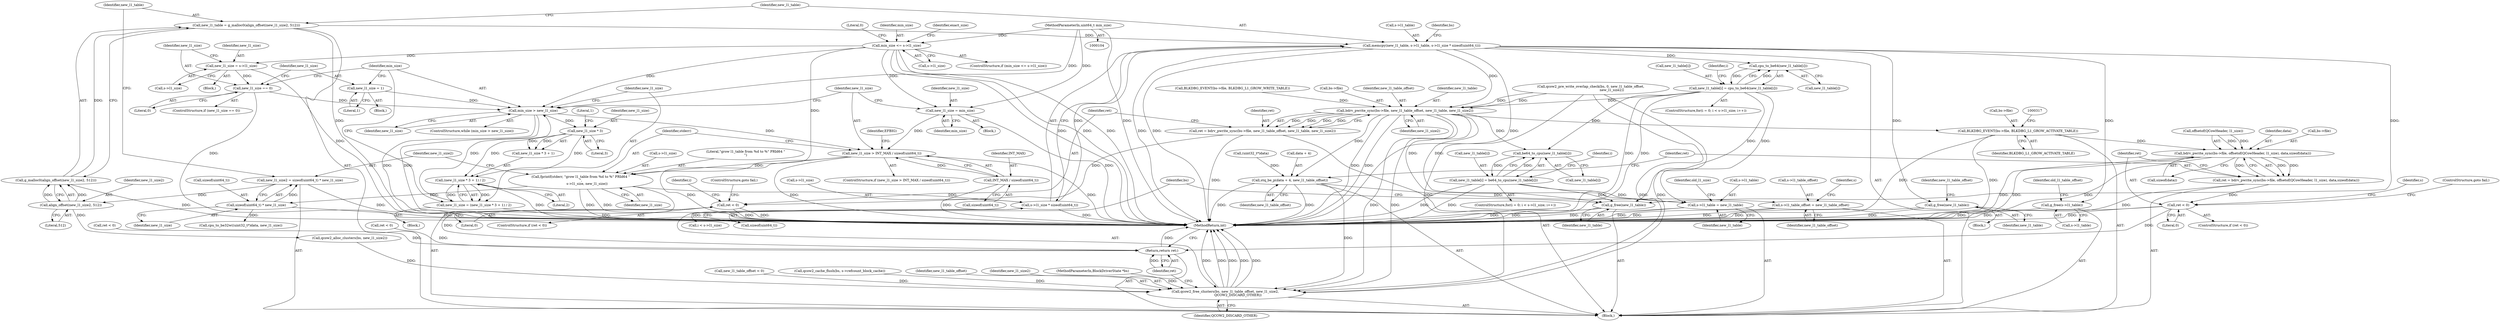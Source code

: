 digraph "0_qemu_cab60de930684c33f67d4e32c7509b567f8c445b@API" {
"1000197" [label="(Call,memcpy(new_l1_table, s->l1_table, s->l1_size * sizeof(uint64_t)))"];
"1000191" [label="(Call,new_l1_table = g_malloc0(align_offset(new_l1_size2, 512)))"];
"1000193" [label="(Call,g_malloc0(align_offset(new_l1_size2, 512)))"];
"1000194" [label="(Call,align_offset(new_l1_size2, 512))"];
"1000185" [label="(Call,new_l1_size2 = sizeof(uint64_t) * new_l1_size)"];
"1000187" [label="(Call,sizeof(uint64_t) * new_l1_size)"];
"1000178" [label="(Call,fprintf(stderr, \"grow l1_table from %d to %\" PRId64 \"\n\",\n            s->l1_size, new_l1_size))"];
"1000125" [label="(Call,min_size <= s->l1_size)"];
"1000106" [label="(MethodParameterIn,uint64_t min_size)"];
"1000168" [label="(Call,new_l1_size > INT_MAX / sizeof(uint64_t))"];
"1000135" [label="(Call,new_l1_size = min_size)"];
"1000154" [label="(Call,min_size > new_l1_size)"];
"1000158" [label="(Call,new_l1_size = (new_l1_size * 3 + 1) / 2)"];
"1000160" [label="(Call,(new_l1_size * 3 + 1) / 2)"];
"1000162" [label="(Call,new_l1_size * 3)"];
"1000150" [label="(Call,new_l1_size = 1)"];
"1000146" [label="(Call,new_l1_size == 0)"];
"1000140" [label="(Call,new_l1_size = s->l1_size)"];
"1000170" [label="(Call,INT_MAX / sizeof(uint64_t))"];
"1000202" [label="(Call,s->l1_size * sizeof(uint64_t))"];
"1000223" [label="(Call,g_free(new_l1_table))"];
"1000273" [label="(Call,cpu_to_be64(new_l1_table[i]))"];
"1000269" [label="(Call,new_l1_table[i] = cpu_to_be64(new_l1_table[i]))"];
"1000279" [label="(Call,bdrv_pwrite_sync(bs->file, new_l1_table_offset, new_l1_table, new_l1_size2))"];
"1000277" [label="(Call,ret = bdrv_pwrite_sync(bs->file, new_l1_table_offset, new_l1_table, new_l1_size2))"];
"1000287" [label="(Call,ret < 0)"];
"1000390" [label="(Return,return ret;)"];
"1000306" [label="(Call,be64_to_cpu(new_l1_table[i]))"];
"1000302" [label="(Call,new_l1_table[i] = be64_to_cpu(new_l1_table[i]))"];
"1000357" [label="(Call,s->l1_table = new_l1_table)"];
"1000383" [label="(Call,g_free(new_l1_table))"];
"1000310" [label="(Call,BLKDBG_EVENT(bs->file, BLKDBG_L1_GROW_ACTIVATE_TABLE))"];
"1000327" [label="(Call,bdrv_pwrite_sync(bs->file, offsetof(QCowHeader, l1_size), data,sizeof(data)))"];
"1000325" [label="(Call,ret = bdrv_pwrite_sync(bs->file, offsetof(QCowHeader, l1_size), data,sizeof(data)))"];
"1000338" [label="(Call,ret < 0)"];
"1000320" [label="(Call,stq_be_p(data + 4, new_l1_table_offset))"];
"1000352" [label="(Call,s->l1_table_offset = new_l1_table_offset)"];
"1000385" [label="(Call,qcow2_free_clusters(bs, new_l1_table_offset, new_l1_size2,\n                        QCOW2_DISCARD_OTHER))"];
"1000343" [label="(Call,g_free(s->l1_table))"];
"1000135" [label="(Call,new_l1_size = min_size)"];
"1000219" [label="(Call,new_l1_table_offset < 0)"];
"1000274" [label="(Call,new_l1_table[i])"];
"1000150" [label="(Call,new_l1_size = 1)"];
"1000357" [label="(Call,s->l1_table = new_l1_table)"];
"1000156" [label="(Identifier,new_l1_size)"];
"1000163" [label="(Identifier,new_l1_size)"];
"1000191" [label="(Call,new_l1_table = g_malloc0(align_offset(new_l1_size2, 512)))"];
"1000392" [label="(MethodReturn,int)"];
"1000161" [label="(Call,new_l1_size * 3 + 1)"];
"1000384" [label="(Identifier,new_l1_table)"];
"1000320" [label="(Call,stq_be_p(data + 4, new_l1_table_offset))"];
"1000303" [label="(Call,new_l1_table[i])"];
"1000280" [label="(Call,bs->file)"];
"1000199" [label="(Call,s->l1_table)"];
"1000179" [label="(Identifier,stderr)"];
"1000192" [label="(Identifier,new_l1_table)"];
"1000125" [label="(Call,min_size <= s->l1_size)"];
"1000229" [label="(Call,qcow2_cache_flush(bs, s->refcount_block_cache))"];
"1000291" [label="(ControlStructure,for(i = 0; i < s->l1_size; i++))"];
"1000165" [label="(Literal,1)"];
"1000154" [label="(Call,min_size > new_l1_size)"];
"1000345" [label="(Identifier,s)"];
"1000196" [label="(Literal,512)"];
"1000134" [label="(Block,)"];
"1000391" [label="(Identifier,ret)"];
"1000390" [label="(Return,return ret;)"];
"1000270" [label="(Call,new_l1_table[i])"];
"1000278" [label="(Identifier,ret)"];
"1000172" [label="(Call,sizeof(uint64_t))"];
"1000222" [label="(Block,)"];
"1000344" [label="(Call,s->l1_table)"];
"1000186" [label="(Identifier,new_l1_size2)"];
"1000327" [label="(Call,bdrv_pwrite_sync(bs->file, offsetof(QCowHeader, l1_size), data,sizeof(data)))"];
"1000147" [label="(Identifier,new_l1_size)"];
"1000356" [label="(Identifier,new_l1_table_offset)"];
"1000306" [label="(Call,be64_to_cpu(new_l1_table[i]))"];
"1000361" [label="(Identifier,new_l1_table)"];
"1000293" [label="(Identifier,i)"];
"1000185" [label="(Call,new_l1_size2 = sizeof(uint64_t) * new_l1_size)"];
"1000166" [label="(Literal,2)"];
"1000340" [label="(Literal,0)"];
"1000288" [label="(Identifier,ret)"];
"1000142" [label="(Call,s->l1_size)"];
"1000127" [label="(Call,s->l1_size)"];
"1000177" [label="(Identifier,EFBIG)"];
"1000277" [label="(Call,ret = bdrv_pwrite_sync(bs->file, new_l1_table_offset, new_l1_table, new_l1_size2))"];
"1000328" [label="(Call,bs->file)"];
"1000286" [label="(ControlStructure,if (ret < 0))"];
"1000148" [label="(Literal,0)"];
"1000203" [label="(Call,s->l1_size)"];
"1000170" [label="(Call,INT_MAX / sizeof(uint64_t))"];
"1000339" [label="(Identifier,ret)"];
"1000140" [label="(Call,new_l1_size = s->l1_size)"];
"1000283" [label="(Identifier,new_l1_table_offset)"];
"1000167" [label="(ControlStructure,if (new_l1_size > INT_MAX / sizeof(uint64_t)))"];
"1000290" [label="(ControlStructure,goto fail;)"];
"1000131" [label="(Literal,0)"];
"1000149" [label="(Block,)"];
"1000363" [label="(Identifier,old_l1_size)"];
"1000164" [label="(Literal,3)"];
"1000184" [label="(Identifier,new_l1_size)"];
"1000385" [label="(Call,qcow2_free_clusters(bs, new_l1_table_offset, new_l1_size2,\n                        QCOW2_DISCARD_OTHER))"];
"1000190" [label="(Identifier,new_l1_size)"];
"1000307" [label="(Call,new_l1_table[i])"];
"1000359" [label="(Identifier,s)"];
"1000141" [label="(Identifier,new_l1_size)"];
"1000284" [label="(Identifier,new_l1_table)"];
"1000343" [label="(Call,g_free(s->l1_table))"];
"1000151" [label="(Identifier,new_l1_size)"];
"1000287" [label="(Call,ret < 0)"];
"1000126" [label="(Identifier,min_size)"];
"1000139" [label="(Block,)"];
"1000235" [label="(Call,ret < 0)"];
"1000342" [label="(ControlStructure,goto fail;)"];
"1000387" [label="(Identifier,new_l1_table_offset)"];
"1000160" [label="(Call,(new_l1_size * 3 + 1) / 2)"];
"1000268" [label="(Identifier,i)"];
"1000324" [label="(Identifier,new_l1_table_offset)"];
"1000157" [label="(Block,)"];
"1000224" [label="(Identifier,new_l1_table)"];
"1000352" [label="(Call,s->l1_table_offset = new_l1_table_offset)"];
"1000158" [label="(Call,new_l1_size = (new_l1_size * 3 + 1) / 2)"];
"1000302" [label="(Call,new_l1_table[i] = be64_to_cpu(new_l1_table[i]))"];
"1000311" [label="(Call,bs->file)"];
"1000187" [label="(Call,sizeof(uint64_t) * new_l1_size)"];
"1000215" [label="(Call,qcow2_alloc_clusters(bs, new_l1_size2))"];
"1000315" [label="(Call,cpu_to_be32w((uint32_t*)data, new_l1_size))"];
"1000279" [label="(Call,bdrv_pwrite_sync(bs->file, new_l1_table_offset, new_l1_table, new_l1_size2))"];
"1000169" [label="(Identifier,new_l1_size)"];
"1000136" [label="(Identifier,new_l1_size)"];
"1000168" [label="(Call,new_l1_size > INT_MAX / sizeof(uint64_t))"];
"1000188" [label="(Call,sizeof(uint64_t))"];
"1000358" [label="(Call,s->l1_table)"];
"1000181" [label="(Call,s->l1_size)"];
"1000314" [label="(Identifier,BLKDBG_L1_GROW_ACTIVATE_TABLE)"];
"1000338" [label="(Call,ret < 0)"];
"1000348" [label="(Identifier,old_l1_table_offset)"];
"1000159" [label="(Identifier,new_l1_size)"];
"1000206" [label="(Call,sizeof(uint64_t))"];
"1000310" [label="(Call,BLKDBG_EVENT(bs->file, BLKDBG_L1_GROW_ACTIVATE_TABLE))"];
"1000195" [label="(Identifier,new_l1_size2)"];
"1000153" [label="(ControlStructure,while (min_size > new_l1_size))"];
"1000325" [label="(Call,ret = bdrv_pwrite_sync(bs->file, offsetof(QCowHeader, l1_size), data,sizeof(data)))"];
"1000180" [label="(Literal,\"grow l1_table from %d to %\" PRId64 \"\n\")"];
"1000223" [label="(Call,g_free(new_l1_table))"];
"1000253" [label="(Call,BLKDBG_EVENT(bs->file, BLKDBG_L1_GROW_WRITE_TABLE))"];
"1000137" [label="(Identifier,min_size)"];
"1000124" [label="(ControlStructure,if (min_size <= s->l1_size))"];
"1000202" [label="(Call,s->l1_size * sizeof(uint64_t))"];
"1000248" [label="(Call,ret < 0)"];
"1000388" [label="(Identifier,new_l1_size2)"];
"1000198" [label="(Identifier,new_l1_table)"];
"1000197" [label="(Call,memcpy(new_l1_table, s->l1_table, s->l1_size * sizeof(uint64_t)))"];
"1000269" [label="(Call,new_l1_table[i] = cpu_to_be64(new_l1_table[i]))"];
"1000273" [label="(Call,cpu_to_be64(new_l1_table[i]))"];
"1000146" [label="(Call,new_l1_size == 0)"];
"1000331" [label="(Call,offsetof(QCowHeader, l1_size))"];
"1000326" [label="(Identifier,ret)"];
"1000386" [label="(Identifier,bs)"];
"1000162" [label="(Call,new_l1_size * 3)"];
"1000155" [label="(Identifier,min_size)"];
"1000194" [label="(Call,align_offset(new_l1_size2, 512))"];
"1000108" [label="(Block,)"];
"1000334" [label="(Identifier,data)"];
"1000383" [label="(Call,g_free(new_l1_table))"];
"1000242" [label="(Call,qcow2_pre_write_overlap_check(bs, 0, new_l1_table_offset,\n                                        new_l1_size2))"];
"1000262" [label="(Call,i < s->l1_size)"];
"1000210" [label="(Identifier,bs)"];
"1000258" [label="(ControlStructure,for(i = 0; i < s->l1_size; i++))"];
"1000133" [label="(Identifier,exact_size)"];
"1000389" [label="(Identifier,QCOW2_DISCARD_OTHER)"];
"1000289" [label="(Literal,0)"];
"1000178" [label="(Call,fprintf(stderr, \"grow l1_table from %d to %\" PRId64 \"\n\",\n            s->l1_size, new_l1_size))"];
"1000301" [label="(Identifier,i)"];
"1000335" [label="(Call,sizeof(data))"];
"1000337" [label="(ControlStructure,if (ret < 0))"];
"1000145" [label="(ControlStructure,if (new_l1_size == 0))"];
"1000193" [label="(Call,g_malloc0(align_offset(new_l1_size2, 512)))"];
"1000285" [label="(Identifier,new_l1_size2)"];
"1000321" [label="(Call,data + 4)"];
"1000152" [label="(Literal,1)"];
"1000316" [label="(Call,(uint32_t*)data)"];
"1000105" [label="(MethodParameterIn,BlockDriverState *bs)"];
"1000353" [label="(Call,s->l1_table_offset)"];
"1000106" [label="(MethodParameterIn,uint64_t min_size)"];
"1000226" [label="(Identifier,new_l1_table_offset)"];
"1000171" [label="(Identifier,INT_MAX)"];
"1000197" -> "1000108"  [label="AST: "];
"1000197" -> "1000202"  [label="CFG: "];
"1000198" -> "1000197"  [label="AST: "];
"1000199" -> "1000197"  [label="AST: "];
"1000202" -> "1000197"  [label="AST: "];
"1000210" -> "1000197"  [label="CFG: "];
"1000197" -> "1000392"  [label="DDG: "];
"1000197" -> "1000392"  [label="DDG: "];
"1000197" -> "1000392"  [label="DDG: "];
"1000191" -> "1000197"  [label="DDG: "];
"1000202" -> "1000197"  [label="DDG: "];
"1000197" -> "1000223"  [label="DDG: "];
"1000197" -> "1000273"  [label="DDG: "];
"1000197" -> "1000279"  [label="DDG: "];
"1000197" -> "1000343"  [label="DDG: "];
"1000197" -> "1000383"  [label="DDG: "];
"1000191" -> "1000108"  [label="AST: "];
"1000191" -> "1000193"  [label="CFG: "];
"1000192" -> "1000191"  [label="AST: "];
"1000193" -> "1000191"  [label="AST: "];
"1000198" -> "1000191"  [label="CFG: "];
"1000191" -> "1000392"  [label="DDG: "];
"1000193" -> "1000191"  [label="DDG: "];
"1000193" -> "1000194"  [label="CFG: "];
"1000194" -> "1000193"  [label="AST: "];
"1000193" -> "1000392"  [label="DDG: "];
"1000194" -> "1000193"  [label="DDG: "];
"1000194" -> "1000193"  [label="DDG: "];
"1000194" -> "1000196"  [label="CFG: "];
"1000195" -> "1000194"  [label="AST: "];
"1000196" -> "1000194"  [label="AST: "];
"1000185" -> "1000194"  [label="DDG: "];
"1000194" -> "1000215"  [label="DDG: "];
"1000185" -> "1000108"  [label="AST: "];
"1000185" -> "1000187"  [label="CFG: "];
"1000186" -> "1000185"  [label="AST: "];
"1000187" -> "1000185"  [label="AST: "];
"1000192" -> "1000185"  [label="CFG: "];
"1000185" -> "1000392"  [label="DDG: "];
"1000187" -> "1000185"  [label="DDG: "];
"1000187" -> "1000190"  [label="CFG: "];
"1000188" -> "1000187"  [label="AST: "];
"1000190" -> "1000187"  [label="AST: "];
"1000187" -> "1000392"  [label="DDG: "];
"1000178" -> "1000187"  [label="DDG: "];
"1000187" -> "1000315"  [label="DDG: "];
"1000178" -> "1000108"  [label="AST: "];
"1000178" -> "1000184"  [label="CFG: "];
"1000179" -> "1000178"  [label="AST: "];
"1000180" -> "1000178"  [label="AST: "];
"1000181" -> "1000178"  [label="AST: "];
"1000184" -> "1000178"  [label="AST: "];
"1000186" -> "1000178"  [label="CFG: "];
"1000178" -> "1000392"  [label="DDG: "];
"1000178" -> "1000392"  [label="DDG: "];
"1000125" -> "1000178"  [label="DDG: "];
"1000168" -> "1000178"  [label="DDG: "];
"1000178" -> "1000202"  [label="DDG: "];
"1000125" -> "1000124"  [label="AST: "];
"1000125" -> "1000127"  [label="CFG: "];
"1000126" -> "1000125"  [label="AST: "];
"1000127" -> "1000125"  [label="AST: "];
"1000131" -> "1000125"  [label="CFG: "];
"1000133" -> "1000125"  [label="CFG: "];
"1000125" -> "1000392"  [label="DDG: "];
"1000125" -> "1000392"  [label="DDG: "];
"1000125" -> "1000392"  [label="DDG: "];
"1000106" -> "1000125"  [label="DDG: "];
"1000125" -> "1000135"  [label="DDG: "];
"1000125" -> "1000140"  [label="DDG: "];
"1000125" -> "1000154"  [label="DDG: "];
"1000106" -> "1000104"  [label="AST: "];
"1000106" -> "1000392"  [label="DDG: "];
"1000106" -> "1000135"  [label="DDG: "];
"1000106" -> "1000154"  [label="DDG: "];
"1000168" -> "1000167"  [label="AST: "];
"1000168" -> "1000170"  [label="CFG: "];
"1000169" -> "1000168"  [label="AST: "];
"1000170" -> "1000168"  [label="AST: "];
"1000177" -> "1000168"  [label="CFG: "];
"1000179" -> "1000168"  [label="CFG: "];
"1000168" -> "1000392"  [label="DDG: "];
"1000168" -> "1000392"  [label="DDG: "];
"1000168" -> "1000392"  [label="DDG: "];
"1000135" -> "1000168"  [label="DDG: "];
"1000154" -> "1000168"  [label="DDG: "];
"1000170" -> "1000168"  [label="DDG: "];
"1000135" -> "1000134"  [label="AST: "];
"1000135" -> "1000137"  [label="CFG: "];
"1000136" -> "1000135"  [label="AST: "];
"1000137" -> "1000135"  [label="AST: "];
"1000169" -> "1000135"  [label="CFG: "];
"1000135" -> "1000392"  [label="DDG: "];
"1000154" -> "1000153"  [label="AST: "];
"1000154" -> "1000156"  [label="CFG: "];
"1000155" -> "1000154"  [label="AST: "];
"1000156" -> "1000154"  [label="AST: "];
"1000159" -> "1000154"  [label="CFG: "];
"1000169" -> "1000154"  [label="CFG: "];
"1000154" -> "1000392"  [label="DDG: "];
"1000154" -> "1000392"  [label="DDG: "];
"1000158" -> "1000154"  [label="DDG: "];
"1000150" -> "1000154"  [label="DDG: "];
"1000146" -> "1000154"  [label="DDG: "];
"1000154" -> "1000162"  [label="DDG: "];
"1000158" -> "1000157"  [label="AST: "];
"1000158" -> "1000160"  [label="CFG: "];
"1000159" -> "1000158"  [label="AST: "];
"1000160" -> "1000158"  [label="AST: "];
"1000155" -> "1000158"  [label="CFG: "];
"1000158" -> "1000392"  [label="DDG: "];
"1000160" -> "1000158"  [label="DDG: "];
"1000160" -> "1000158"  [label="DDG: "];
"1000160" -> "1000166"  [label="CFG: "];
"1000161" -> "1000160"  [label="AST: "];
"1000166" -> "1000160"  [label="AST: "];
"1000160" -> "1000392"  [label="DDG: "];
"1000162" -> "1000160"  [label="DDG: "];
"1000162" -> "1000160"  [label="DDG: "];
"1000162" -> "1000161"  [label="AST: "];
"1000162" -> "1000164"  [label="CFG: "];
"1000163" -> "1000162"  [label="AST: "];
"1000164" -> "1000162"  [label="AST: "];
"1000165" -> "1000162"  [label="CFG: "];
"1000162" -> "1000161"  [label="DDG: "];
"1000162" -> "1000161"  [label="DDG: "];
"1000150" -> "1000149"  [label="AST: "];
"1000150" -> "1000152"  [label="CFG: "];
"1000151" -> "1000150"  [label="AST: "];
"1000152" -> "1000150"  [label="AST: "];
"1000155" -> "1000150"  [label="CFG: "];
"1000146" -> "1000145"  [label="AST: "];
"1000146" -> "1000148"  [label="CFG: "];
"1000147" -> "1000146"  [label="AST: "];
"1000148" -> "1000146"  [label="AST: "];
"1000151" -> "1000146"  [label="CFG: "];
"1000155" -> "1000146"  [label="CFG: "];
"1000146" -> "1000392"  [label="DDG: "];
"1000140" -> "1000146"  [label="DDG: "];
"1000140" -> "1000139"  [label="AST: "];
"1000140" -> "1000142"  [label="CFG: "];
"1000141" -> "1000140"  [label="AST: "];
"1000142" -> "1000140"  [label="AST: "];
"1000147" -> "1000140"  [label="CFG: "];
"1000140" -> "1000392"  [label="DDG: "];
"1000170" -> "1000172"  [label="CFG: "];
"1000171" -> "1000170"  [label="AST: "];
"1000172" -> "1000170"  [label="AST: "];
"1000170" -> "1000392"  [label="DDG: "];
"1000202" -> "1000206"  [label="CFG: "];
"1000203" -> "1000202"  [label="AST: "];
"1000206" -> "1000202"  [label="AST: "];
"1000202" -> "1000392"  [label="DDG: "];
"1000202" -> "1000262"  [label="DDG: "];
"1000223" -> "1000222"  [label="AST: "];
"1000223" -> "1000224"  [label="CFG: "];
"1000224" -> "1000223"  [label="AST: "];
"1000226" -> "1000223"  [label="CFG: "];
"1000223" -> "1000392"  [label="DDG: "];
"1000223" -> "1000392"  [label="DDG: "];
"1000273" -> "1000269"  [label="AST: "];
"1000273" -> "1000274"  [label="CFG: "];
"1000274" -> "1000273"  [label="AST: "];
"1000269" -> "1000273"  [label="CFG: "];
"1000273" -> "1000269"  [label="DDG: "];
"1000269" -> "1000273"  [label="DDG: "];
"1000269" -> "1000258"  [label="AST: "];
"1000270" -> "1000269"  [label="AST: "];
"1000268" -> "1000269"  [label="CFG: "];
"1000269" -> "1000392"  [label="DDG: "];
"1000269" -> "1000392"  [label="DDG: "];
"1000269" -> "1000279"  [label="DDG: "];
"1000269" -> "1000306"  [label="DDG: "];
"1000269" -> "1000357"  [label="DDG: "];
"1000269" -> "1000383"  [label="DDG: "];
"1000279" -> "1000277"  [label="AST: "];
"1000279" -> "1000285"  [label="CFG: "];
"1000280" -> "1000279"  [label="AST: "];
"1000283" -> "1000279"  [label="AST: "];
"1000284" -> "1000279"  [label="AST: "];
"1000285" -> "1000279"  [label="AST: "];
"1000277" -> "1000279"  [label="CFG: "];
"1000279" -> "1000392"  [label="DDG: "];
"1000279" -> "1000392"  [label="DDG: "];
"1000279" -> "1000277"  [label="DDG: "];
"1000279" -> "1000277"  [label="DDG: "];
"1000279" -> "1000277"  [label="DDG: "];
"1000279" -> "1000277"  [label="DDG: "];
"1000253" -> "1000279"  [label="DDG: "];
"1000242" -> "1000279"  [label="DDG: "];
"1000242" -> "1000279"  [label="DDG: "];
"1000279" -> "1000306"  [label="DDG: "];
"1000279" -> "1000310"  [label="DDG: "];
"1000279" -> "1000320"  [label="DDG: "];
"1000279" -> "1000357"  [label="DDG: "];
"1000279" -> "1000383"  [label="DDG: "];
"1000279" -> "1000385"  [label="DDG: "];
"1000279" -> "1000385"  [label="DDG: "];
"1000277" -> "1000108"  [label="AST: "];
"1000278" -> "1000277"  [label="AST: "];
"1000288" -> "1000277"  [label="CFG: "];
"1000277" -> "1000392"  [label="DDG: "];
"1000277" -> "1000287"  [label="DDG: "];
"1000287" -> "1000286"  [label="AST: "];
"1000287" -> "1000289"  [label="CFG: "];
"1000288" -> "1000287"  [label="AST: "];
"1000289" -> "1000287"  [label="AST: "];
"1000290" -> "1000287"  [label="CFG: "];
"1000293" -> "1000287"  [label="CFG: "];
"1000287" -> "1000392"  [label="DDG: "];
"1000287" -> "1000392"  [label="DDG: "];
"1000287" -> "1000390"  [label="DDG: "];
"1000390" -> "1000108"  [label="AST: "];
"1000390" -> "1000391"  [label="CFG: "];
"1000391" -> "1000390"  [label="AST: "];
"1000392" -> "1000390"  [label="CFG: "];
"1000390" -> "1000392"  [label="DDG: "];
"1000391" -> "1000390"  [label="DDG: "];
"1000338" -> "1000390"  [label="DDG: "];
"1000235" -> "1000390"  [label="DDG: "];
"1000248" -> "1000390"  [label="DDG: "];
"1000306" -> "1000302"  [label="AST: "];
"1000306" -> "1000307"  [label="CFG: "];
"1000307" -> "1000306"  [label="AST: "];
"1000302" -> "1000306"  [label="CFG: "];
"1000306" -> "1000302"  [label="DDG: "];
"1000302" -> "1000306"  [label="DDG: "];
"1000302" -> "1000291"  [label="AST: "];
"1000303" -> "1000302"  [label="AST: "];
"1000301" -> "1000302"  [label="CFG: "];
"1000302" -> "1000392"  [label="DDG: "];
"1000302" -> "1000392"  [label="DDG: "];
"1000302" -> "1000357"  [label="DDG: "];
"1000302" -> "1000383"  [label="DDG: "];
"1000357" -> "1000108"  [label="AST: "];
"1000357" -> "1000361"  [label="CFG: "];
"1000358" -> "1000357"  [label="AST: "];
"1000361" -> "1000357"  [label="AST: "];
"1000363" -> "1000357"  [label="CFG: "];
"1000357" -> "1000392"  [label="DDG: "];
"1000357" -> "1000392"  [label="DDG: "];
"1000383" -> "1000108"  [label="AST: "];
"1000383" -> "1000384"  [label="CFG: "];
"1000384" -> "1000383"  [label="AST: "];
"1000386" -> "1000383"  [label="CFG: "];
"1000383" -> "1000392"  [label="DDG: "];
"1000383" -> "1000392"  [label="DDG: "];
"1000310" -> "1000108"  [label="AST: "];
"1000310" -> "1000314"  [label="CFG: "];
"1000311" -> "1000310"  [label="AST: "];
"1000314" -> "1000310"  [label="AST: "];
"1000317" -> "1000310"  [label="CFG: "];
"1000310" -> "1000392"  [label="DDG: "];
"1000310" -> "1000392"  [label="DDG: "];
"1000310" -> "1000327"  [label="DDG: "];
"1000327" -> "1000325"  [label="AST: "];
"1000327" -> "1000335"  [label="CFG: "];
"1000328" -> "1000327"  [label="AST: "];
"1000331" -> "1000327"  [label="AST: "];
"1000334" -> "1000327"  [label="AST: "];
"1000335" -> "1000327"  [label="AST: "];
"1000325" -> "1000327"  [label="CFG: "];
"1000327" -> "1000392"  [label="DDG: "];
"1000327" -> "1000392"  [label="DDG: "];
"1000327" -> "1000392"  [label="DDG: "];
"1000327" -> "1000325"  [label="DDG: "];
"1000327" -> "1000325"  [label="DDG: "];
"1000327" -> "1000325"  [label="DDG: "];
"1000331" -> "1000327"  [label="DDG: "];
"1000331" -> "1000327"  [label="DDG: "];
"1000325" -> "1000108"  [label="AST: "];
"1000326" -> "1000325"  [label="AST: "];
"1000339" -> "1000325"  [label="CFG: "];
"1000325" -> "1000392"  [label="DDG: "];
"1000325" -> "1000338"  [label="DDG: "];
"1000338" -> "1000337"  [label="AST: "];
"1000338" -> "1000340"  [label="CFG: "];
"1000339" -> "1000338"  [label="AST: "];
"1000340" -> "1000338"  [label="AST: "];
"1000342" -> "1000338"  [label="CFG: "];
"1000345" -> "1000338"  [label="CFG: "];
"1000338" -> "1000392"  [label="DDG: "];
"1000338" -> "1000392"  [label="DDG: "];
"1000320" -> "1000108"  [label="AST: "];
"1000320" -> "1000324"  [label="CFG: "];
"1000321" -> "1000320"  [label="AST: "];
"1000324" -> "1000320"  [label="AST: "];
"1000326" -> "1000320"  [label="CFG: "];
"1000320" -> "1000392"  [label="DDG: "];
"1000320" -> "1000392"  [label="DDG: "];
"1000316" -> "1000320"  [label="DDG: "];
"1000320" -> "1000352"  [label="DDG: "];
"1000320" -> "1000385"  [label="DDG: "];
"1000352" -> "1000108"  [label="AST: "];
"1000352" -> "1000356"  [label="CFG: "];
"1000353" -> "1000352"  [label="AST: "];
"1000356" -> "1000352"  [label="AST: "];
"1000359" -> "1000352"  [label="CFG: "];
"1000352" -> "1000392"  [label="DDG: "];
"1000352" -> "1000392"  [label="DDG: "];
"1000385" -> "1000108"  [label="AST: "];
"1000385" -> "1000389"  [label="CFG: "];
"1000386" -> "1000385"  [label="AST: "];
"1000387" -> "1000385"  [label="AST: "];
"1000388" -> "1000385"  [label="AST: "];
"1000389" -> "1000385"  [label="AST: "];
"1000391" -> "1000385"  [label="CFG: "];
"1000385" -> "1000392"  [label="DDG: "];
"1000385" -> "1000392"  [label="DDG: "];
"1000385" -> "1000392"  [label="DDG: "];
"1000385" -> "1000392"  [label="DDG: "];
"1000385" -> "1000392"  [label="DDG: "];
"1000229" -> "1000385"  [label="DDG: "];
"1000242" -> "1000385"  [label="DDG: "];
"1000242" -> "1000385"  [label="DDG: "];
"1000242" -> "1000385"  [label="DDG: "];
"1000105" -> "1000385"  [label="DDG: "];
"1000219" -> "1000385"  [label="DDG: "];
"1000215" -> "1000385"  [label="DDG: "];
"1000343" -> "1000108"  [label="AST: "];
"1000343" -> "1000344"  [label="CFG: "];
"1000344" -> "1000343"  [label="AST: "];
"1000348" -> "1000343"  [label="CFG: "];
"1000343" -> "1000392"  [label="DDG: "];
}
